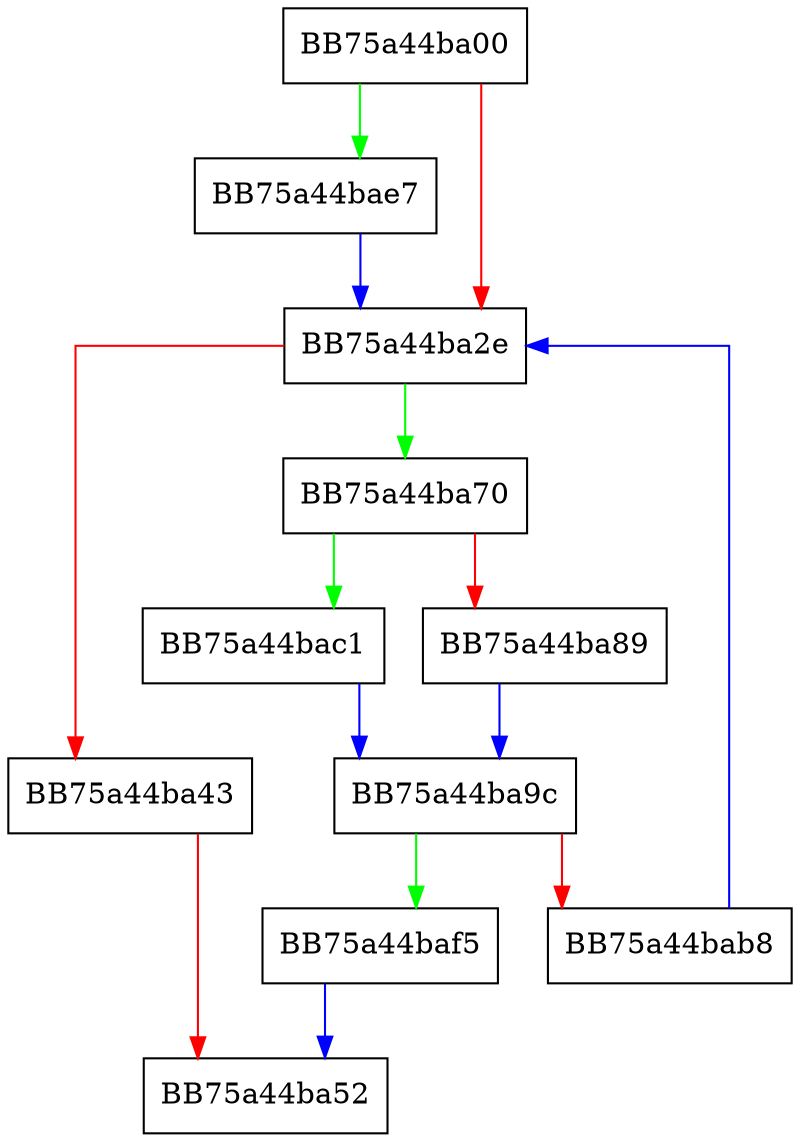 digraph AddIncludesToScript {
  node [shape="box"];
  graph [splines=ortho];
  BB75a44ba00 -> BB75a44bae7 [color="green"];
  BB75a44ba00 -> BB75a44ba2e [color="red"];
  BB75a44ba2e -> BB75a44ba70 [color="green"];
  BB75a44ba2e -> BB75a44ba43 [color="red"];
  BB75a44ba43 -> BB75a44ba52 [color="red"];
  BB75a44ba70 -> BB75a44bac1 [color="green"];
  BB75a44ba70 -> BB75a44ba89 [color="red"];
  BB75a44ba89 -> BB75a44ba9c [color="blue"];
  BB75a44ba9c -> BB75a44baf5 [color="green"];
  BB75a44ba9c -> BB75a44bab8 [color="red"];
  BB75a44bab8 -> BB75a44ba2e [color="blue"];
  BB75a44bac1 -> BB75a44ba9c [color="blue"];
  BB75a44bae7 -> BB75a44ba2e [color="blue"];
  BB75a44baf5 -> BB75a44ba52 [color="blue"];
}
